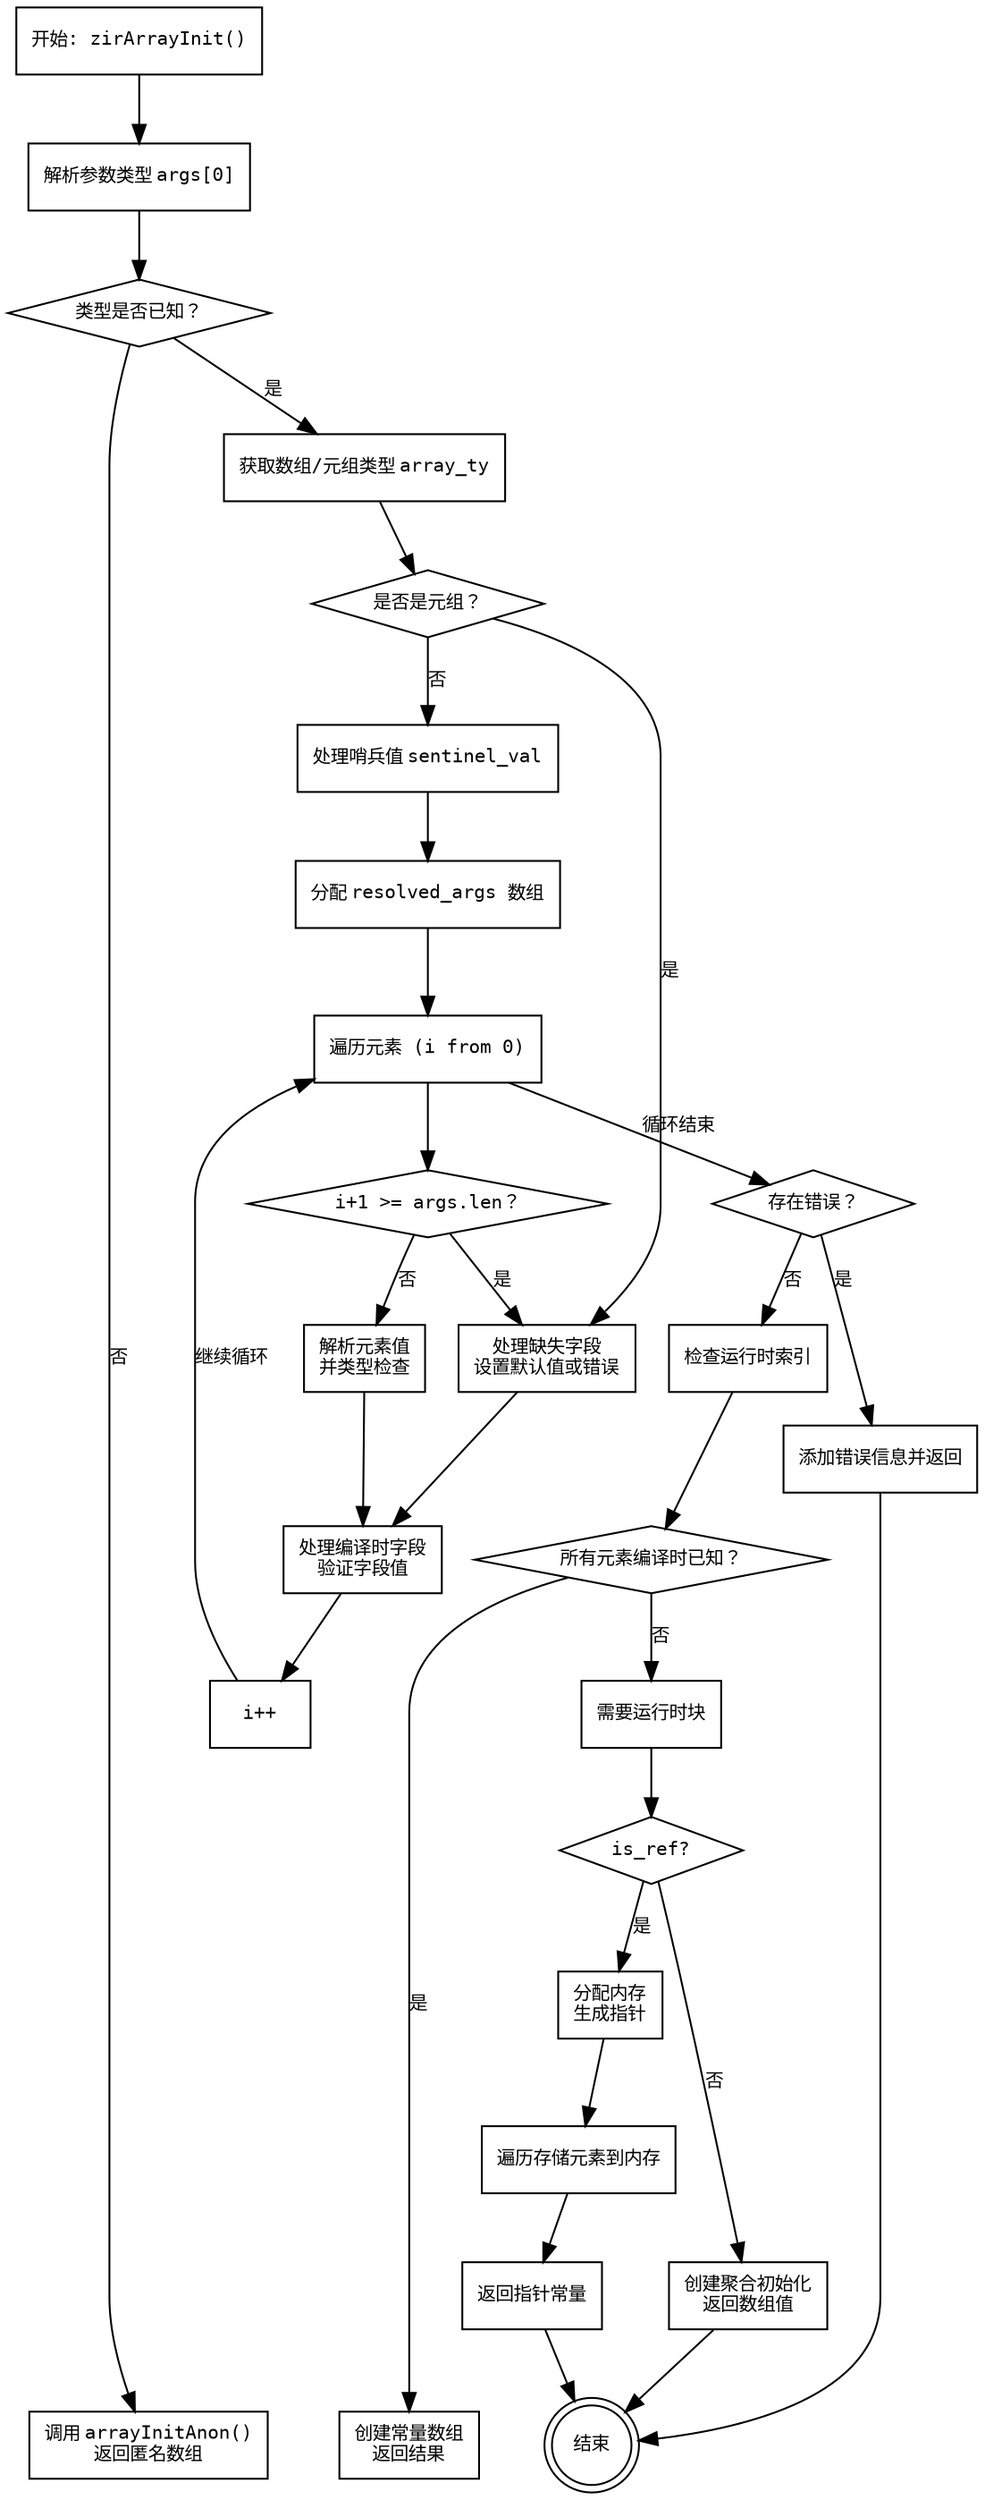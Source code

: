 
digraph flowchart {
    node [shape=rectangle, fontname="Courier", fontsize=10];
    edge [fontname="Courier", fontsize=10];

    start [label="开始: zirArrayInit()"];
    resolve_type [label="解析参数类型 args[0]"];
    check_type_known [label="类型是否已知？", shape=diamond];
    anon_array [label="调用 arrayInitAnon()\n返回匿名数组"];
    get_array_type [label="获取数组/元组类型 array_ty"];
    check_tuple [label="是否是元组？", shape=diamond];
    handle_sentinel [label="处理哨兵值 sentinel_val"];
    alloc_resolved_args [label="分配 resolved_args 数组"];
    loop_start [label="遍历元素 (i from 0)"];
    check_element_count [label="i+1 >= args.len？", shape=diamond];
    handle_missing_field [label="处理缺失字段\n设置默认值或错误"];
    check_comptime_field [label="处理编译时字段\n验证字段值"];
    resolve_element [label="解析元素值\n并类型检查"];
    next_element [label="i++"];
    check_errors [label="存在错误？", shape=diamond];
    add_error_notes [label="添加错误信息并返回"];
    check_runtime_index [label="检查运行时索引"];
    all_comptime [label="所有元素编译时已知？", shape=diamond];
    create_const_array [label="创建常量数组\n返回结果"];
    require_runtime_block [label="需要运行时块"];
    check_is_ref [label="is_ref?", shape=diamond];
    alloc_memory [label="分配内存\n生成指针"];
    store_elements [label="遍历存储元素到内存"];
    make_ptr_const [label="返回指针常量"];
    create_aggregate [label="创建聚合初始化\n返回数组值"];

    start -> resolve_type;
    resolve_type -> check_type_known;
    check_type_known -> anon_array [label="否"];
    check_type_known -> get_array_type [label="是"];
    get_array_type -> check_tuple;
    check_tuple -> handle_sentinel [label="否"];
    check_tuple -> handle_missing_field [label="是"];
    handle_sentinel -> alloc_resolved_args;
    alloc_resolved_args -> loop_start;
    loop_start -> check_element_count;
    check_element_count -> handle_missing_field [label="是"];
    check_element_count -> resolve_element [label="否"];
    handle_missing_field -> check_comptime_field;
    resolve_element -> check_comptime_field;
    check_comptime_field -> next_element;
    next_element -> loop_start [label="继续循环"];
    loop_start -> check_errors [label="循环结束"];
    check_errors -> add_error_notes [label="是"];
    check_errors -> check_runtime_index [label="否"];
    check_runtime_index -> all_comptime;
    all_comptime -> create_const_array [label="是"];
    all_comptime -> require_runtime_block [label="否"];
    require_runtime_block -> check_is_ref;
    check_is_ref -> alloc_memory [label="是"];
    check_is_ref -> create_aggregate [label="否"];
    alloc_memory -> store_elements;
    store_elements -> make_ptr_const;
    make_ptr_const -> end;
    create_aggregate -> end;
    add_error_notes -> end;

    edge [style=invis];
    { rank=same; anon_array -> end; }
    { rank=same; create_const_array -> end; }
    { rank=same; make_ptr_const -> create_aggregate; }

    end [label="结束", shape=doublecircle];
}
